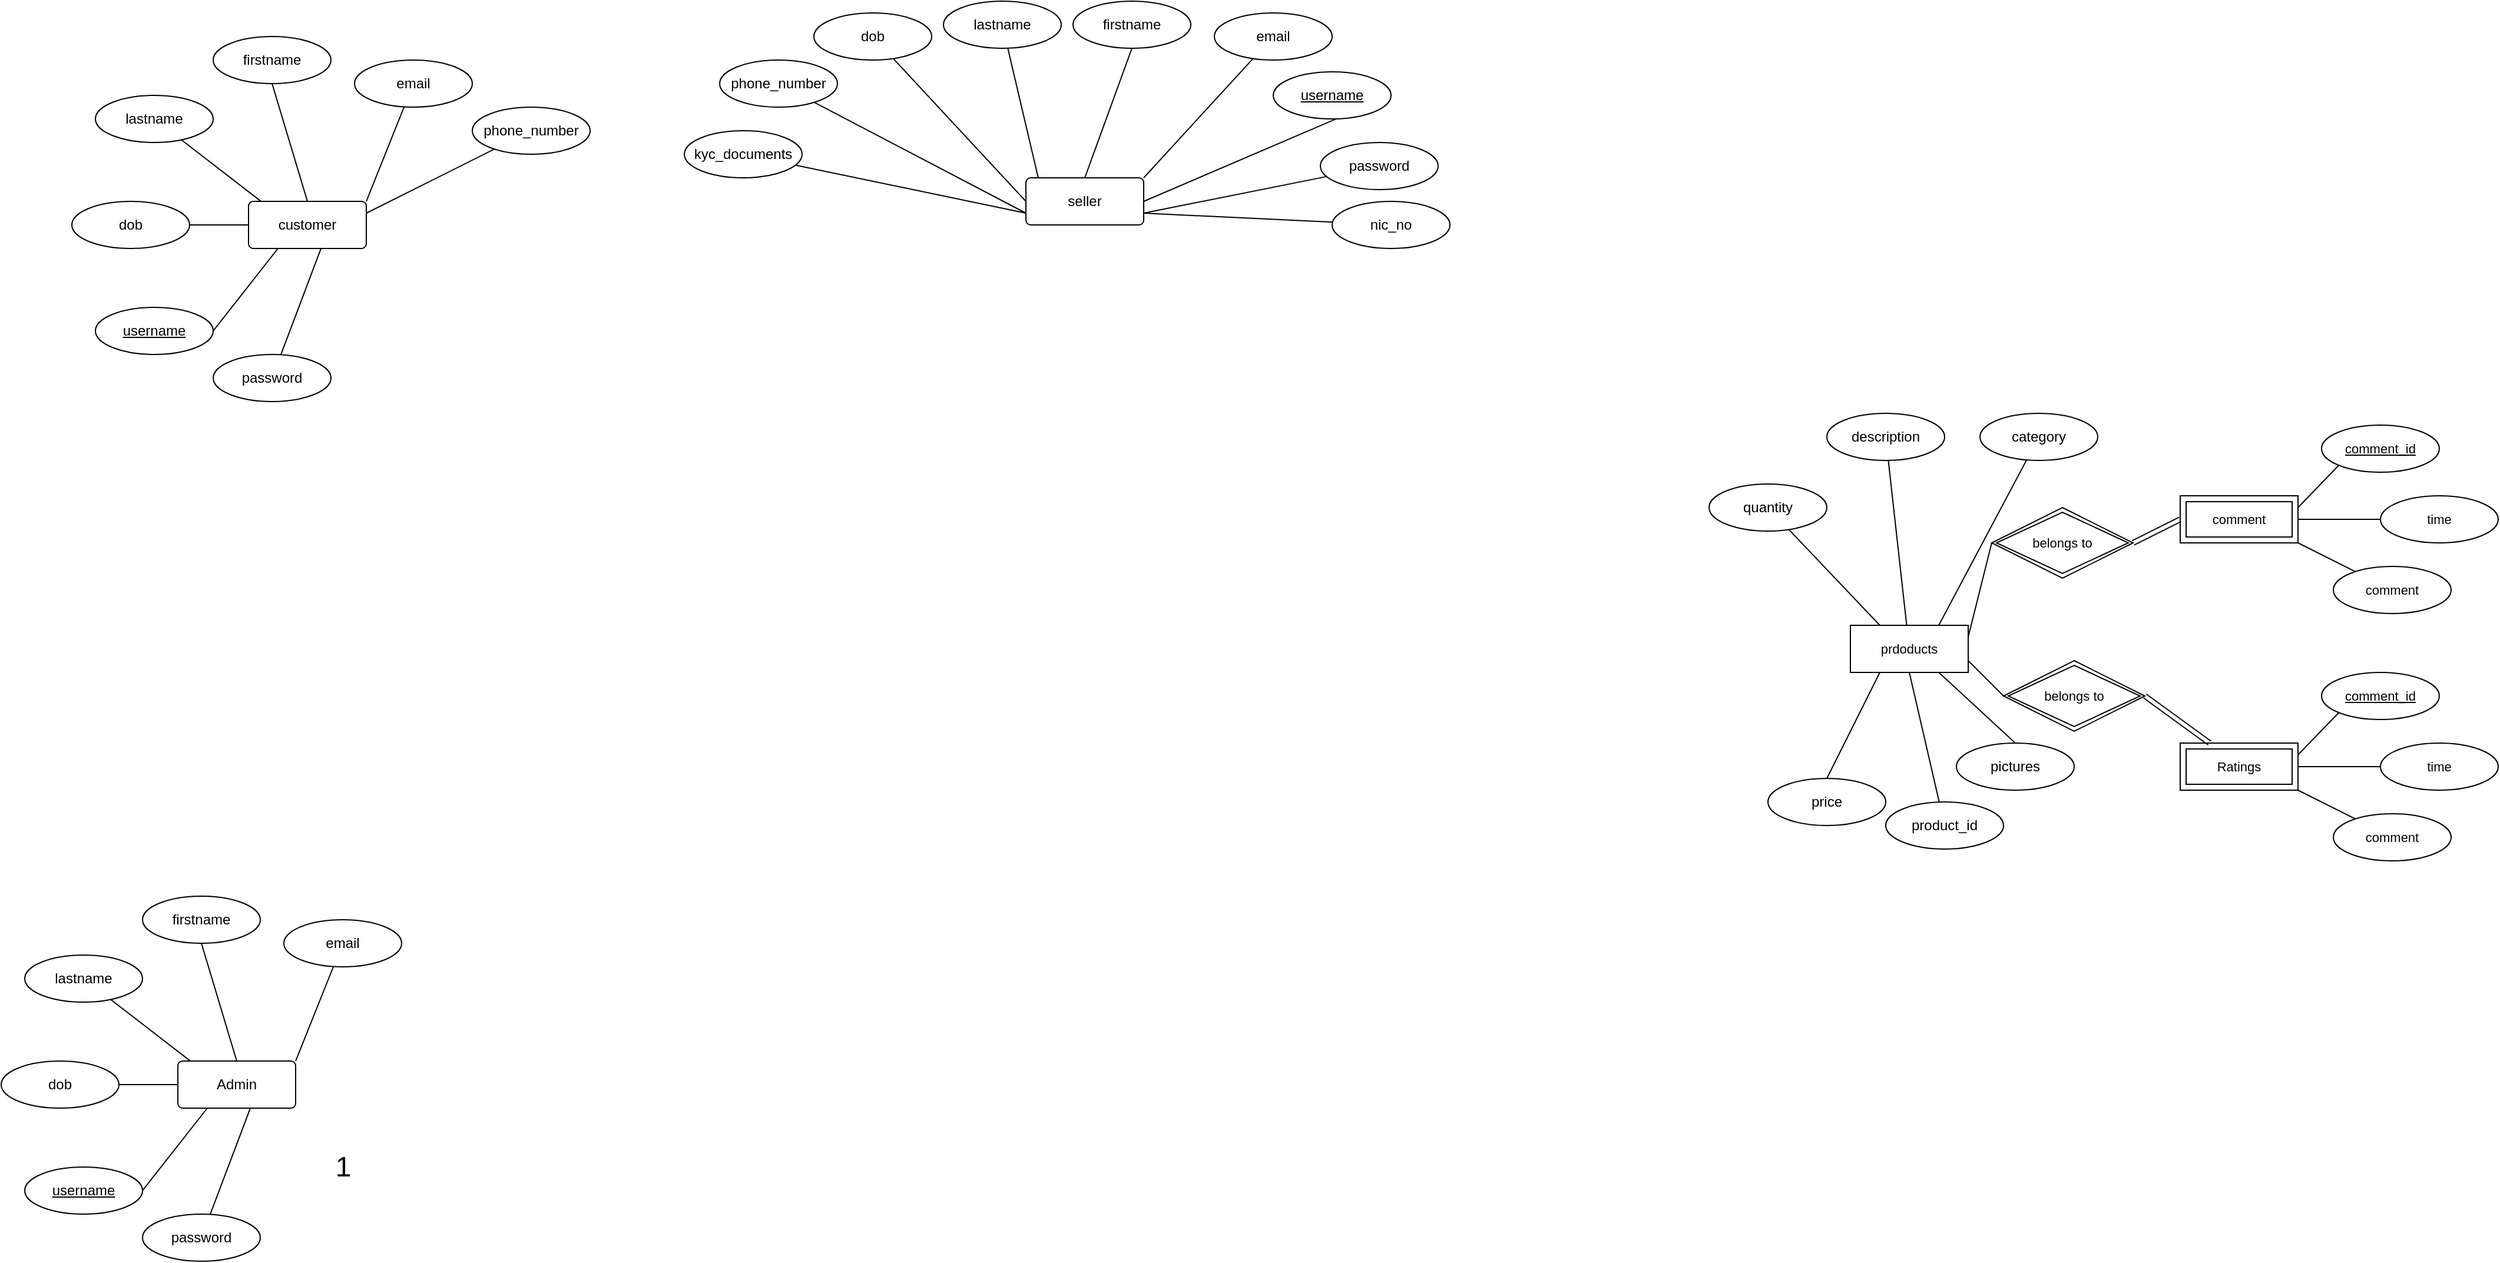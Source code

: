 <mxfile version="24.7.17">
  <diagram id="RLjD_mFrkp_6kLQ9IcCV" name="Page-1">
    <mxGraphModel dx="4790" dy="1515" grid="1" gridSize="10" guides="1" tooltips="1" connect="1" arrows="1" fold="1" page="1" pageScale="1" pageWidth="1100" pageHeight="1700" math="0" shadow="0">
      <root>
        <mxCell id="0" />
        <mxCell id="1" parent="0" />
        <mxCell id="j63T81wvw-HTLWN6klNm-3" value="customer" style="rounded=1;arcSize=10;whiteSpace=wrap;html=1;align=center;" parent="1" vertex="1">
          <mxGeometry x="-1320" y="280" width="100" height="40" as="geometry" />
        </mxCell>
        <mxCell id="j63T81wvw-HTLWN6klNm-4" style="rounded=0;orthogonalLoop=1;jettySize=auto;html=1;exitX=0.5;exitY=1;exitDx=0;exitDy=0;entryX=0.5;entryY=0;entryDx=0;entryDy=0;startArrow=none;startFill=0;endArrow=none;endFill=0;" parent="1" source="j63T81wvw-HTLWN6klNm-5" target="j63T81wvw-HTLWN6klNm-3" edge="1">
          <mxGeometry relative="1" as="geometry" />
        </mxCell>
        <mxCell id="j63T81wvw-HTLWN6klNm-5" value="firstname" style="ellipse;whiteSpace=wrap;html=1;align=center;" parent="1" vertex="1">
          <mxGeometry x="-1350" y="140" width="100" height="40" as="geometry" />
        </mxCell>
        <mxCell id="j63T81wvw-HTLWN6klNm-6" value="lastname" style="ellipse;whiteSpace=wrap;html=1;align=center;" parent="1" vertex="1">
          <mxGeometry x="-1450" y="190" width="100" height="40" as="geometry" />
        </mxCell>
        <mxCell id="j63T81wvw-HTLWN6klNm-7" style="rounded=0;orthogonalLoop=1;jettySize=auto;html=1;exitX=1;exitY=0.5;exitDx=0;exitDy=0;entryX=0.25;entryY=1;entryDx=0;entryDy=0;endArrow=none;endFill=0;" parent="1" source="j63T81wvw-HTLWN6klNm-8" target="j63T81wvw-HTLWN6klNm-3" edge="1">
          <mxGeometry relative="1" as="geometry" />
        </mxCell>
        <mxCell id="j63T81wvw-HTLWN6klNm-8" value="username" style="ellipse;whiteSpace=wrap;html=1;align=center;fontStyle=4;" parent="1" vertex="1">
          <mxGeometry x="-1450" y="370" width="100" height="40" as="geometry" />
        </mxCell>
        <mxCell id="j63T81wvw-HTLWN6klNm-9" style="rounded=0;orthogonalLoop=1;jettySize=auto;html=1;entryX=0;entryY=0.5;entryDx=0;entryDy=0;endArrow=none;endFill=0;" parent="1" source="j63T81wvw-HTLWN6klNm-10" target="j63T81wvw-HTLWN6klNm-3" edge="1">
          <mxGeometry relative="1" as="geometry" />
        </mxCell>
        <mxCell id="j63T81wvw-HTLWN6klNm-10" value="dob" style="ellipse;whiteSpace=wrap;html=1;align=center;" parent="1" vertex="1">
          <mxGeometry x="-1470" y="280" width="100" height="40" as="geometry" />
        </mxCell>
        <mxCell id="j63T81wvw-HTLWN6klNm-11" style="rounded=0;orthogonalLoop=1;jettySize=auto;html=1;entryX=1;entryY=0;entryDx=0;entryDy=0;endArrow=none;endFill=0;" parent="1" source="j63T81wvw-HTLWN6klNm-12" target="j63T81wvw-HTLWN6klNm-3" edge="1">
          <mxGeometry relative="1" as="geometry" />
        </mxCell>
        <mxCell id="j63T81wvw-HTLWN6klNm-12" value="email" style="ellipse;whiteSpace=wrap;html=1;align=center;" parent="1" vertex="1">
          <mxGeometry x="-1230" y="160" width="100" height="40" as="geometry" />
        </mxCell>
        <mxCell id="j63T81wvw-HTLWN6klNm-13" value="password" style="ellipse;whiteSpace=wrap;html=1;align=center;" parent="1" vertex="1">
          <mxGeometry x="-1350" y="410" width="100" height="40" as="geometry" />
        </mxCell>
        <mxCell id="j63T81wvw-HTLWN6klNm-14" style="rounded=0;orthogonalLoop=1;jettySize=auto;html=1;entryX=0.104;entryY=-0.005;entryDx=0;entryDy=0;entryPerimeter=0;endArrow=none;endFill=0;" parent="1" source="j63T81wvw-HTLWN6klNm-6" target="j63T81wvw-HTLWN6klNm-3" edge="1">
          <mxGeometry relative="1" as="geometry" />
        </mxCell>
        <mxCell id="j63T81wvw-HTLWN6klNm-15" style="rounded=0;orthogonalLoop=1;jettySize=auto;html=1;entryX=0.616;entryY=0.995;entryDx=0;entryDy=0;entryPerimeter=0;endArrow=none;endFill=0;" parent="1" source="j63T81wvw-HTLWN6klNm-13" target="j63T81wvw-HTLWN6klNm-3" edge="1">
          <mxGeometry relative="1" as="geometry" />
        </mxCell>
        <mxCell id="j63T81wvw-HTLWN6klNm-17" value="seller" style="rounded=1;arcSize=10;whiteSpace=wrap;html=1;align=center;" parent="1" vertex="1">
          <mxGeometry x="-660" y="260" width="100" height="40" as="geometry" />
        </mxCell>
        <mxCell id="j63T81wvw-HTLWN6klNm-18" style="rounded=0;orthogonalLoop=1;jettySize=auto;html=1;exitX=0.5;exitY=1;exitDx=0;exitDy=0;entryX=0.5;entryY=0;entryDx=0;entryDy=0;startArrow=none;startFill=0;endArrow=none;endFill=0;" parent="1" source="j63T81wvw-HTLWN6klNm-19" target="j63T81wvw-HTLWN6klNm-17" edge="1">
          <mxGeometry relative="1" as="geometry" />
        </mxCell>
        <mxCell id="j63T81wvw-HTLWN6klNm-19" value="firstname" style="ellipse;whiteSpace=wrap;html=1;align=center;" parent="1" vertex="1">
          <mxGeometry x="-620" y="110" width="100" height="40" as="geometry" />
        </mxCell>
        <mxCell id="j63T81wvw-HTLWN6klNm-20" value="lastname" style="ellipse;whiteSpace=wrap;html=1;align=center;" parent="1" vertex="1">
          <mxGeometry x="-730" y="110" width="100" height="40" as="geometry" />
        </mxCell>
        <mxCell id="j63T81wvw-HTLWN6klNm-21" style="rounded=0;orthogonalLoop=1;jettySize=auto;html=1;exitX=1;exitY=0.5;exitDx=0;exitDy=0;entryX=1;entryY=0.5;entryDx=0;entryDy=0;endArrow=none;endFill=0;" parent="1" source="j63T81wvw-HTLWN6klNm-22" target="j63T81wvw-HTLWN6klNm-17" edge="1">
          <mxGeometry relative="1" as="geometry" />
        </mxCell>
        <mxCell id="j63T81wvw-HTLWN6klNm-22" value="username" style="ellipse;whiteSpace=wrap;html=1;align=center;fontStyle=4;" parent="1" vertex="1">
          <mxGeometry x="-450" y="170" width="100" height="40" as="geometry" />
        </mxCell>
        <mxCell id="j63T81wvw-HTLWN6klNm-23" style="rounded=0;orthogonalLoop=1;jettySize=auto;html=1;entryX=0;entryY=0.5;entryDx=0;entryDy=0;endArrow=none;endFill=0;" parent="1" source="j63T81wvw-HTLWN6klNm-24" target="j63T81wvw-HTLWN6klNm-17" edge="1">
          <mxGeometry relative="1" as="geometry" />
        </mxCell>
        <mxCell id="j63T81wvw-HTLWN6klNm-24" value="dob" style="ellipse;whiteSpace=wrap;html=1;align=center;" parent="1" vertex="1">
          <mxGeometry x="-840" y="120" width="100" height="40" as="geometry" />
        </mxCell>
        <mxCell id="j63T81wvw-HTLWN6klNm-25" style="rounded=0;orthogonalLoop=1;jettySize=auto;html=1;entryX=1;entryY=0;entryDx=0;entryDy=0;endArrow=none;endFill=0;" parent="1" source="j63T81wvw-HTLWN6klNm-26" target="j63T81wvw-HTLWN6klNm-17" edge="1">
          <mxGeometry relative="1" as="geometry" />
        </mxCell>
        <mxCell id="j63T81wvw-HTLWN6klNm-26" value="email" style="ellipse;whiteSpace=wrap;html=1;align=center;" parent="1" vertex="1">
          <mxGeometry x="-500" y="120" width="100" height="40" as="geometry" />
        </mxCell>
        <mxCell id="j63T81wvw-HTLWN6klNm-27" value="password" style="ellipse;whiteSpace=wrap;html=1;align=center;" parent="1" vertex="1">
          <mxGeometry x="-410" y="230" width="100" height="40" as="geometry" />
        </mxCell>
        <mxCell id="j63T81wvw-HTLWN6klNm-28" style="rounded=0;orthogonalLoop=1;jettySize=auto;html=1;entryX=0.104;entryY=-0.005;entryDx=0;entryDy=0;entryPerimeter=0;endArrow=none;endFill=0;" parent="1" source="j63T81wvw-HTLWN6klNm-20" target="j63T81wvw-HTLWN6klNm-17" edge="1">
          <mxGeometry relative="1" as="geometry" />
        </mxCell>
        <mxCell id="j63T81wvw-HTLWN6klNm-29" style="rounded=0;orthogonalLoop=1;jettySize=auto;html=1;entryX=1;entryY=0.75;entryDx=0;entryDy=0;endArrow=none;endFill=0;" parent="1" source="j63T81wvw-HTLWN6klNm-27" target="j63T81wvw-HTLWN6klNm-17" edge="1">
          <mxGeometry relative="1" as="geometry" />
        </mxCell>
        <mxCell id="j63T81wvw-HTLWN6klNm-34" value="Admin" style="rounded=1;arcSize=10;whiteSpace=wrap;html=1;align=center;" parent="1" vertex="1">
          <mxGeometry x="-1380" y="1010" width="100" height="40" as="geometry" />
        </mxCell>
        <mxCell id="j63T81wvw-HTLWN6klNm-35" style="rounded=0;orthogonalLoop=1;jettySize=auto;html=1;exitX=0.5;exitY=1;exitDx=0;exitDy=0;entryX=0.5;entryY=0;entryDx=0;entryDy=0;startArrow=none;startFill=0;endArrow=none;endFill=0;" parent="1" source="j63T81wvw-HTLWN6klNm-36" target="j63T81wvw-HTLWN6klNm-34" edge="1">
          <mxGeometry relative="1" as="geometry" />
        </mxCell>
        <mxCell id="j63T81wvw-HTLWN6klNm-36" value="firstname" style="ellipse;whiteSpace=wrap;html=1;align=center;" parent="1" vertex="1">
          <mxGeometry x="-1410" y="870" width="100" height="40" as="geometry" />
        </mxCell>
        <mxCell id="j63T81wvw-HTLWN6klNm-37" value="lastname" style="ellipse;whiteSpace=wrap;html=1;align=center;" parent="1" vertex="1">
          <mxGeometry x="-1510" y="920" width="100" height="40" as="geometry" />
        </mxCell>
        <mxCell id="j63T81wvw-HTLWN6klNm-38" style="rounded=0;orthogonalLoop=1;jettySize=auto;html=1;exitX=1;exitY=0.5;exitDx=0;exitDy=0;entryX=0.25;entryY=1;entryDx=0;entryDy=0;endArrow=none;endFill=0;" parent="1" source="j63T81wvw-HTLWN6klNm-39" target="j63T81wvw-HTLWN6klNm-34" edge="1">
          <mxGeometry relative="1" as="geometry" />
        </mxCell>
        <mxCell id="j63T81wvw-HTLWN6klNm-39" value="username" style="ellipse;whiteSpace=wrap;html=1;align=center;fontStyle=4;" parent="1" vertex="1">
          <mxGeometry x="-1510" y="1100" width="100" height="40" as="geometry" />
        </mxCell>
        <mxCell id="j63T81wvw-HTLWN6klNm-40" style="rounded=0;orthogonalLoop=1;jettySize=auto;html=1;entryX=0;entryY=0.5;entryDx=0;entryDy=0;endArrow=none;endFill=0;" parent="1" source="j63T81wvw-HTLWN6klNm-41" target="j63T81wvw-HTLWN6klNm-34" edge="1">
          <mxGeometry relative="1" as="geometry" />
        </mxCell>
        <mxCell id="j63T81wvw-HTLWN6klNm-41" value="dob" style="ellipse;whiteSpace=wrap;html=1;align=center;" parent="1" vertex="1">
          <mxGeometry x="-1530" y="1010" width="100" height="40" as="geometry" />
        </mxCell>
        <mxCell id="j63T81wvw-HTLWN6klNm-42" style="rounded=0;orthogonalLoop=1;jettySize=auto;html=1;entryX=1;entryY=0;entryDx=0;entryDy=0;endArrow=none;endFill=0;" parent="1" source="j63T81wvw-HTLWN6klNm-43" target="j63T81wvw-HTLWN6klNm-34" edge="1">
          <mxGeometry relative="1" as="geometry" />
        </mxCell>
        <mxCell id="j63T81wvw-HTLWN6klNm-43" value="email" style="ellipse;whiteSpace=wrap;html=1;align=center;" parent="1" vertex="1">
          <mxGeometry x="-1290" y="890" width="100" height="40" as="geometry" />
        </mxCell>
        <mxCell id="j63T81wvw-HTLWN6klNm-44" value="password" style="ellipse;whiteSpace=wrap;html=1;align=center;" parent="1" vertex="1">
          <mxGeometry x="-1410" y="1140" width="100" height="40" as="geometry" />
        </mxCell>
        <mxCell id="j63T81wvw-HTLWN6klNm-45" style="rounded=0;orthogonalLoop=1;jettySize=auto;html=1;entryX=0.104;entryY=-0.005;entryDx=0;entryDy=0;entryPerimeter=0;endArrow=none;endFill=0;" parent="1" source="j63T81wvw-HTLWN6klNm-37" target="j63T81wvw-HTLWN6klNm-34" edge="1">
          <mxGeometry relative="1" as="geometry" />
        </mxCell>
        <mxCell id="j63T81wvw-HTLWN6klNm-46" style="rounded=0;orthogonalLoop=1;jettySize=auto;html=1;entryX=0.616;entryY=0.995;entryDx=0;entryDy=0;entryPerimeter=0;endArrow=none;endFill=0;" parent="1" source="j63T81wvw-HTLWN6klNm-44" target="j63T81wvw-HTLWN6klNm-34" edge="1">
          <mxGeometry relative="1" as="geometry" />
        </mxCell>
        <mxCell id="j63T81wvw-HTLWN6klNm-47" style="rounded=0;orthogonalLoop=1;jettySize=auto;html=1;entryX=1;entryY=0.75;entryDx=0;entryDy=0;endArrow=none;endFill=0;" parent="1" source="j63T81wvw-HTLWN6klNm-48" target="j63T81wvw-HTLWN6klNm-17" edge="1">
          <mxGeometry relative="1" as="geometry" />
        </mxCell>
        <mxCell id="j63T81wvw-HTLWN6klNm-48" value="nic_no" style="ellipse;whiteSpace=wrap;html=1;align=center;" parent="1" vertex="1">
          <mxGeometry x="-400" y="280" width="100" height="40" as="geometry" />
        </mxCell>
        <mxCell id="j63T81wvw-HTLWN6klNm-49" style="rounded=0;orthogonalLoop=1;jettySize=auto;html=1;endArrow=none;endFill=0;entryX=0;entryY=0.75;entryDx=0;entryDy=0;" parent="1" source="j63T81wvw-HTLWN6klNm-50" target="j63T81wvw-HTLWN6klNm-17" edge="1">
          <mxGeometry relative="1" as="geometry">
            <mxPoint x="-670" y="300" as="targetPoint" />
          </mxGeometry>
        </mxCell>
        <mxCell id="j63T81wvw-HTLWN6klNm-50" value="kyc_documents" style="ellipse;whiteSpace=wrap;html=1;align=center;" parent="1" vertex="1">
          <mxGeometry x="-950" y="220" width="100" height="40" as="geometry" />
        </mxCell>
        <mxCell id="j63T81wvw-HTLWN6klNm-51" style="edgeStyle=none;shape=connector;rounded=0;orthogonalLoop=1;jettySize=auto;html=1;entryX=1;entryY=0.25;entryDx=0;entryDy=0;strokeColor=default;align=center;verticalAlign=middle;fontFamily=Helvetica;fontSize=11;fontColor=default;labelBackgroundColor=default;endArrow=none;endFill=0;" parent="1" source="j63T81wvw-HTLWN6klNm-52" target="j63T81wvw-HTLWN6klNm-3" edge="1">
          <mxGeometry relative="1" as="geometry" />
        </mxCell>
        <mxCell id="j63T81wvw-HTLWN6klNm-52" value="phone_number" style="ellipse;whiteSpace=wrap;html=1;align=center;" parent="1" vertex="1">
          <mxGeometry x="-1130" y="200" width="100" height="40" as="geometry" />
        </mxCell>
        <mxCell id="j63T81wvw-HTLWN6klNm-53" value="phone_number" style="ellipse;whiteSpace=wrap;html=1;align=center;" parent="1" vertex="1">
          <mxGeometry x="-920" y="160" width="100" height="40" as="geometry" />
        </mxCell>
        <mxCell id="j63T81wvw-HTLWN6klNm-54" style="edgeStyle=none;shape=connector;rounded=0;orthogonalLoop=1;jettySize=auto;html=1;entryX=0;entryY=0.75;entryDx=0;entryDy=0;strokeColor=default;align=center;verticalAlign=middle;fontFamily=Helvetica;fontSize=11;fontColor=default;labelBackgroundColor=default;endArrow=none;endFill=0;" parent="1" source="j63T81wvw-HTLWN6klNm-53" target="j63T81wvw-HTLWN6klNm-17" edge="1">
          <mxGeometry relative="1" as="geometry" />
        </mxCell>
        <mxCell id="j63T81wvw-HTLWN6klNm-55" style="edgeStyle=none;shape=connector;rounded=0;orthogonalLoop=1;jettySize=auto;html=1;exitX=0;exitY=1;exitDx=0;exitDy=0;entryX=1;entryY=0.25;entryDx=0;entryDy=0;strokeColor=default;align=center;verticalAlign=middle;fontFamily=Helvetica;fontSize=11;fontColor=default;labelBackgroundColor=default;endArrow=none;endFill=0;" parent="1" source="j63T81wvw-HTLWN6klNm-56" target="j63T81wvw-HTLWN6klNm-61" edge="1">
          <mxGeometry relative="1" as="geometry" />
        </mxCell>
        <mxCell id="j63T81wvw-HTLWN6klNm-56" value="comment_id" style="ellipse;whiteSpace=wrap;html=1;align=center;fontStyle=4;fontFamily=Helvetica;fontSize=11;fontColor=default;labelBackgroundColor=default;" parent="1" vertex="1">
          <mxGeometry x="440" y="470" width="100" height="40" as="geometry" />
        </mxCell>
        <mxCell id="j63T81wvw-HTLWN6klNm-57" value="time" style="ellipse;whiteSpace=wrap;html=1;align=center;fontFamily=Helvetica;fontSize=11;fontColor=default;labelBackgroundColor=default;" parent="1" vertex="1">
          <mxGeometry x="490" y="530" width="100" height="40" as="geometry" />
        </mxCell>
        <mxCell id="j63T81wvw-HTLWN6klNm-58" style="edgeStyle=none;shape=connector;rounded=0;orthogonalLoop=1;jettySize=auto;html=1;entryX=1;entryY=1;entryDx=0;entryDy=0;strokeColor=default;align=center;verticalAlign=middle;fontFamily=Helvetica;fontSize=11;fontColor=default;labelBackgroundColor=default;endArrow=none;endFill=0;" parent="1" source="j63T81wvw-HTLWN6klNm-59" target="j63T81wvw-HTLWN6klNm-61" edge="1">
          <mxGeometry relative="1" as="geometry" />
        </mxCell>
        <mxCell id="j63T81wvw-HTLWN6klNm-59" value="comment" style="ellipse;whiteSpace=wrap;html=1;align=center;fontFamily=Helvetica;fontSize=11;fontColor=default;labelBackgroundColor=default;" parent="1" vertex="1">
          <mxGeometry x="450" y="590" width="100" height="40" as="geometry" />
        </mxCell>
        <mxCell id="j63T81wvw-HTLWN6klNm-60" style="edgeStyle=none;shape=connector;rounded=0;orthogonalLoop=1;jettySize=auto;html=1;strokeColor=default;align=center;verticalAlign=middle;fontFamily=Helvetica;fontSize=11;fontColor=default;labelBackgroundColor=default;endArrow=none;endFill=0;" parent="1" source="j63T81wvw-HTLWN6klNm-61" target="j63T81wvw-HTLWN6klNm-57" edge="1">
          <mxGeometry relative="1" as="geometry" />
        </mxCell>
        <mxCell id="j63T81wvw-HTLWN6klNm-61" value="comment" style="shape=ext;margin=3;double=1;whiteSpace=wrap;html=1;align=center;fontFamily=Helvetica;fontSize=11;fontColor=default;labelBackgroundColor=default;" parent="1" vertex="1">
          <mxGeometry x="320" y="530" width="100" height="40" as="geometry" />
        </mxCell>
        <mxCell id="j63T81wvw-HTLWN6klNm-62" style="edgeStyle=none;shape=connector;rounded=0;orthogonalLoop=1;jettySize=auto;html=1;exitX=0;exitY=1;exitDx=0;exitDy=0;entryX=1;entryY=0.25;entryDx=0;entryDy=0;strokeColor=default;align=center;verticalAlign=middle;fontFamily=Helvetica;fontSize=11;fontColor=default;labelBackgroundColor=default;endArrow=none;endFill=0;" parent="1" source="j63T81wvw-HTLWN6klNm-63" target="j63T81wvw-HTLWN6klNm-68" edge="1">
          <mxGeometry relative="1" as="geometry" />
        </mxCell>
        <mxCell id="j63T81wvw-HTLWN6klNm-63" value="comment_id" style="ellipse;whiteSpace=wrap;html=1;align=center;fontStyle=4;fontFamily=Helvetica;fontSize=11;fontColor=default;labelBackgroundColor=default;" parent="1" vertex="1">
          <mxGeometry x="440" y="680" width="100" height="40" as="geometry" />
        </mxCell>
        <mxCell id="j63T81wvw-HTLWN6klNm-64" value="time" style="ellipse;whiteSpace=wrap;html=1;align=center;fontFamily=Helvetica;fontSize=11;fontColor=default;labelBackgroundColor=default;" parent="1" vertex="1">
          <mxGeometry x="490" y="740" width="100" height="40" as="geometry" />
        </mxCell>
        <mxCell id="j63T81wvw-HTLWN6klNm-65" style="edgeStyle=none;shape=connector;rounded=0;orthogonalLoop=1;jettySize=auto;html=1;entryX=1;entryY=1;entryDx=0;entryDy=0;strokeColor=default;align=center;verticalAlign=middle;fontFamily=Helvetica;fontSize=11;fontColor=default;labelBackgroundColor=default;endArrow=none;endFill=0;" parent="1" source="j63T81wvw-HTLWN6klNm-66" target="j63T81wvw-HTLWN6klNm-68" edge="1">
          <mxGeometry relative="1" as="geometry" />
        </mxCell>
        <mxCell id="j63T81wvw-HTLWN6klNm-66" value="comment" style="ellipse;whiteSpace=wrap;html=1;align=center;fontFamily=Helvetica;fontSize=11;fontColor=default;labelBackgroundColor=default;" parent="1" vertex="1">
          <mxGeometry x="450" y="800" width="100" height="40" as="geometry" />
        </mxCell>
        <mxCell id="j63T81wvw-HTLWN6klNm-67" style="edgeStyle=none;shape=connector;rounded=0;orthogonalLoop=1;jettySize=auto;html=1;strokeColor=default;align=center;verticalAlign=middle;fontFamily=Helvetica;fontSize=11;fontColor=default;labelBackgroundColor=default;endArrow=none;endFill=0;" parent="1" source="j63T81wvw-HTLWN6klNm-68" target="j63T81wvw-HTLWN6klNm-64" edge="1">
          <mxGeometry relative="1" as="geometry" />
        </mxCell>
        <mxCell id="j63T81wvw-HTLWN6klNm-68" value="Ratings" style="shape=ext;margin=3;double=1;whiteSpace=wrap;html=1;align=center;fontFamily=Helvetica;fontSize=11;fontColor=default;labelBackgroundColor=default;" parent="1" vertex="1">
          <mxGeometry x="320" y="740" width="100" height="40" as="geometry" />
        </mxCell>
        <mxCell id="j63T81wvw-HTLWN6klNm-69" style="edgeStyle=none;shape=connector;rounded=0;orthogonalLoop=1;jettySize=auto;html=1;exitX=1;exitY=0.75;exitDx=0;exitDy=0;entryX=0;entryY=0.5;entryDx=0;entryDy=0;strokeColor=default;align=center;verticalAlign=middle;fontFamily=Helvetica;fontSize=11;fontColor=default;labelBackgroundColor=default;endArrow=none;endFill=0;" parent="1" source="j63T81wvw-HTLWN6klNm-71" target="j63T81wvw-HTLWN6klNm-75" edge="1">
          <mxGeometry relative="1" as="geometry" />
        </mxCell>
        <mxCell id="j63T81wvw-HTLWN6klNm-70" style="edgeStyle=none;shape=connector;rounded=0;orthogonalLoop=1;jettySize=auto;html=1;exitX=1;exitY=0.25;exitDx=0;exitDy=0;entryX=0;entryY=0.5;entryDx=0;entryDy=0;strokeColor=default;align=center;verticalAlign=middle;fontFamily=Helvetica;fontSize=11;fontColor=default;labelBackgroundColor=default;endArrow=none;endFill=0;" parent="1" source="j63T81wvw-HTLWN6klNm-71" target="j63T81wvw-HTLWN6klNm-73" edge="1">
          <mxGeometry relative="1" as="geometry" />
        </mxCell>
        <mxCell id="j63T81wvw-HTLWN6klNm-71" value="prdoducts" style="whiteSpace=wrap;html=1;align=center;fontFamily=Helvetica;fontSize=11;fontColor=default;labelBackgroundColor=default;" parent="1" vertex="1">
          <mxGeometry x="40" y="640" width="100" height="40" as="geometry" />
        </mxCell>
        <mxCell id="j63T81wvw-HTLWN6klNm-72" style="edgeStyle=none;shape=link;rounded=0;orthogonalLoop=1;jettySize=auto;html=1;exitX=1;exitY=0.5;exitDx=0;exitDy=0;entryX=0;entryY=0.5;entryDx=0;entryDy=0;strokeColor=default;align=center;verticalAlign=middle;fontFamily=Helvetica;fontSize=11;fontColor=default;labelBackgroundColor=default;endArrow=none;endFill=0;" parent="1" source="j63T81wvw-HTLWN6klNm-73" target="j63T81wvw-HTLWN6klNm-61" edge="1">
          <mxGeometry relative="1" as="geometry" />
        </mxCell>
        <mxCell id="j63T81wvw-HTLWN6klNm-73" value="belongs to" style="shape=rhombus;double=1;perimeter=rhombusPerimeter;whiteSpace=wrap;html=1;align=center;fontFamily=Helvetica;fontSize=11;fontColor=default;labelBackgroundColor=default;" parent="1" vertex="1">
          <mxGeometry x="160" y="540" width="120" height="60" as="geometry" />
        </mxCell>
        <mxCell id="j63T81wvw-HTLWN6klNm-74" style="edgeStyle=none;shape=link;rounded=0;orthogonalLoop=1;jettySize=auto;html=1;exitX=1;exitY=0.5;exitDx=0;exitDy=0;entryX=0.25;entryY=0;entryDx=0;entryDy=0;strokeColor=default;align=center;verticalAlign=middle;fontFamily=Helvetica;fontSize=11;fontColor=default;labelBackgroundColor=default;endArrow=none;endFill=0;" parent="1" source="j63T81wvw-HTLWN6klNm-75" target="j63T81wvw-HTLWN6klNm-68" edge="1">
          <mxGeometry relative="1" as="geometry" />
        </mxCell>
        <mxCell id="j63T81wvw-HTLWN6klNm-75" value="belongs to" style="shape=rhombus;double=1;perimeter=rhombusPerimeter;whiteSpace=wrap;html=1;align=center;fontFamily=Helvetica;fontSize=11;fontColor=default;labelBackgroundColor=default;" parent="1" vertex="1">
          <mxGeometry x="170" y="670" width="120" height="60" as="geometry" />
        </mxCell>
        <mxCell id="j63T81wvw-HTLWN6klNm-76" style="rounded=0;orthogonalLoop=1;jettySize=auto;html=1;entryX=0.25;entryY=0;entryDx=0;entryDy=0;endArrow=none;endFill=0;" parent="1" source="j63T81wvw-HTLWN6klNm-77" target="j63T81wvw-HTLWN6klNm-71" edge="1">
          <mxGeometry relative="1" as="geometry" />
        </mxCell>
        <mxCell id="j63T81wvw-HTLWN6klNm-77" value="quantity" style="ellipse;whiteSpace=wrap;html=1;align=center;" parent="1" vertex="1">
          <mxGeometry x="-80" y="520" width="100" height="40" as="geometry" />
        </mxCell>
        <mxCell id="j63T81wvw-HTLWN6klNm-78" style="edgeStyle=none;shape=connector;rounded=0;orthogonalLoop=1;jettySize=auto;html=1;strokeColor=default;align=center;verticalAlign=middle;fontFamily=Helvetica;fontSize=11;fontColor=default;labelBackgroundColor=default;endArrow=none;endFill=0;" parent="1" source="j63T81wvw-HTLWN6klNm-79" target="j63T81wvw-HTLWN6klNm-71" edge="1">
          <mxGeometry relative="1" as="geometry" />
        </mxCell>
        <mxCell id="j63T81wvw-HTLWN6klNm-79" value="description" style="ellipse;whiteSpace=wrap;html=1;align=center;" parent="1" vertex="1">
          <mxGeometry x="20" y="460" width="100" height="40" as="geometry" />
        </mxCell>
        <mxCell id="j63T81wvw-HTLWN6klNm-80" style="edgeStyle=none;shape=connector;rounded=0;orthogonalLoop=1;jettySize=auto;html=1;exitX=0.5;exitY=0;exitDx=0;exitDy=0;entryX=0.25;entryY=1;entryDx=0;entryDy=0;strokeColor=default;align=center;verticalAlign=middle;fontFamily=Helvetica;fontSize=11;fontColor=default;labelBackgroundColor=default;endArrow=none;endFill=0;" parent="1" source="j63T81wvw-HTLWN6klNm-81" target="j63T81wvw-HTLWN6klNm-71" edge="1">
          <mxGeometry relative="1" as="geometry" />
        </mxCell>
        <mxCell id="j63T81wvw-HTLWN6klNm-81" value="price" style="ellipse;whiteSpace=wrap;html=1;align=center;" parent="1" vertex="1">
          <mxGeometry x="-30" y="770" width="100" height="40" as="geometry" />
        </mxCell>
        <mxCell id="j63T81wvw-HTLWN6klNm-82" style="edgeStyle=none;shape=connector;rounded=0;orthogonalLoop=1;jettySize=auto;html=1;entryX=0.5;entryY=1;entryDx=0;entryDy=0;strokeColor=default;align=center;verticalAlign=middle;fontFamily=Helvetica;fontSize=11;fontColor=default;labelBackgroundColor=default;endArrow=none;endFill=0;" parent="1" source="j63T81wvw-HTLWN6klNm-83" target="j63T81wvw-HTLWN6klNm-71" edge="1">
          <mxGeometry relative="1" as="geometry" />
        </mxCell>
        <mxCell id="j63T81wvw-HTLWN6klNm-83" value="product_id" style="ellipse;whiteSpace=wrap;html=1;align=center;" parent="1" vertex="1">
          <mxGeometry x="70" y="790" width="100" height="40" as="geometry" />
        </mxCell>
        <mxCell id="j63T81wvw-HTLWN6klNm-84" style="edgeStyle=none;shape=connector;rounded=0;orthogonalLoop=1;jettySize=auto;html=1;exitX=0.5;exitY=0;exitDx=0;exitDy=0;entryX=0.75;entryY=1;entryDx=0;entryDy=0;strokeColor=default;align=center;verticalAlign=middle;fontFamily=Helvetica;fontSize=11;fontColor=default;labelBackgroundColor=default;endArrow=none;endFill=0;" parent="1" source="j63T81wvw-HTLWN6klNm-85" target="j63T81wvw-HTLWN6klNm-71" edge="1">
          <mxGeometry relative="1" as="geometry" />
        </mxCell>
        <mxCell id="j63T81wvw-HTLWN6klNm-85" value="pictures" style="ellipse;whiteSpace=wrap;html=1;align=center;" parent="1" vertex="1">
          <mxGeometry x="130" y="740" width="100" height="40" as="geometry" />
        </mxCell>
        <mxCell id="j63T81wvw-HTLWN6klNm-86" style="edgeStyle=none;shape=connector;rounded=0;orthogonalLoop=1;jettySize=auto;html=1;entryX=0.75;entryY=0;entryDx=0;entryDy=0;strokeColor=default;align=center;verticalAlign=middle;fontFamily=Helvetica;fontSize=11;fontColor=default;labelBackgroundColor=default;endArrow=none;endFill=0;" parent="1" source="j63T81wvw-HTLWN6klNm-87" target="j63T81wvw-HTLWN6klNm-71" edge="1">
          <mxGeometry relative="1" as="geometry" />
        </mxCell>
        <mxCell id="j63T81wvw-HTLWN6klNm-87" value="category" style="ellipse;whiteSpace=wrap;html=1;align=center;" parent="1" vertex="1">
          <mxGeometry x="150" y="460" width="100" height="40" as="geometry" />
        </mxCell>
        <mxCell id="j63T81wvw-HTLWN6klNm-118" value="&lt;font style=&quot;font-size: 24px;&quot;&gt;1&lt;/font&gt;" style="text;html=1;align=center;verticalAlign=middle;resizable=0;points=[];autosize=1;strokeColor=none;fillColor=none;fontFamily=Helvetica;fontSize=11;fontColor=default;labelBackgroundColor=default;" parent="1" vertex="1">
          <mxGeometry x="-1260" y="1080" width="40" height="40" as="geometry" />
        </mxCell>
      </root>
    </mxGraphModel>
  </diagram>
</mxfile>
